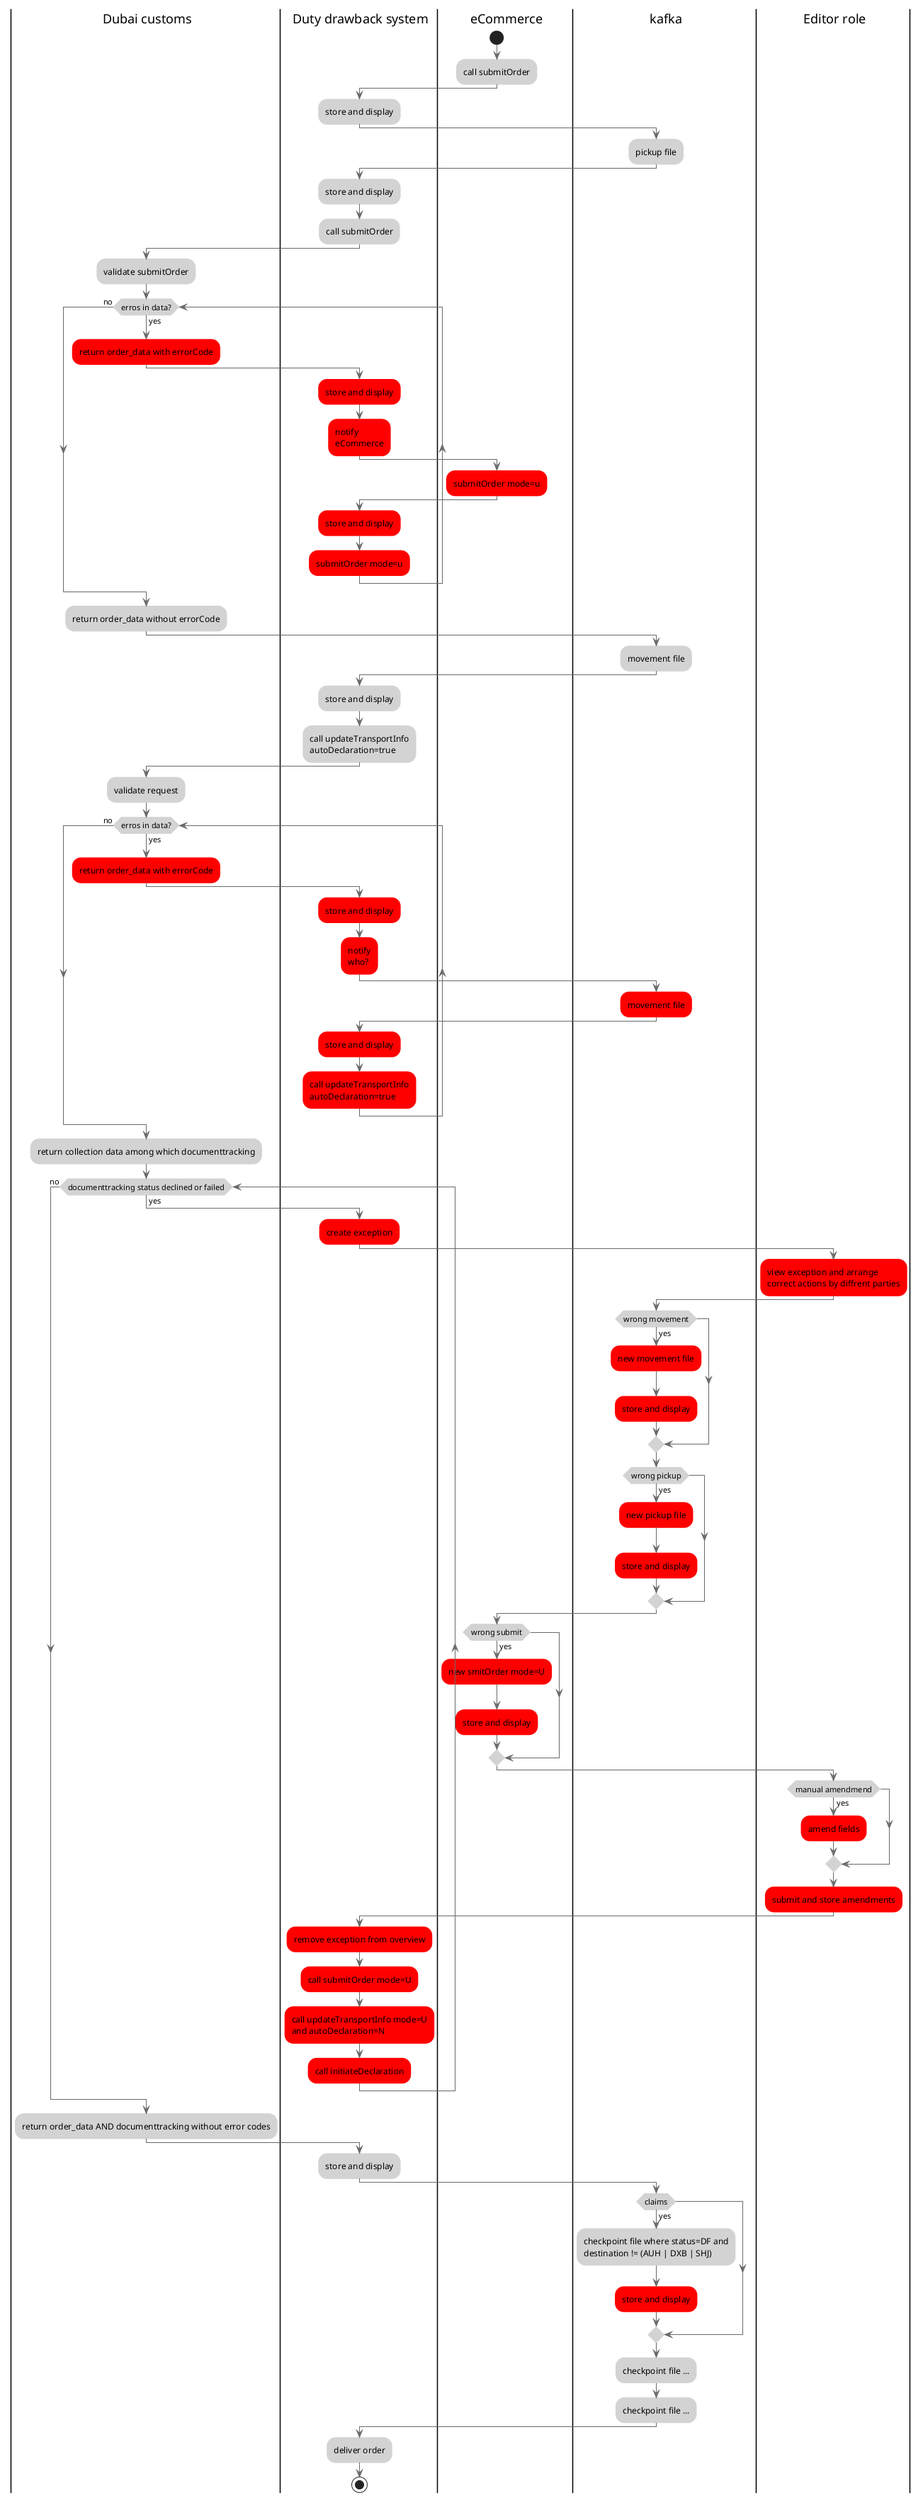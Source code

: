 @startuml  high over flow
skinparam BackgroundColor white
skinparam shadowing false
skinparam ArrowColor #696969
skinparam NoteBorderColor transparent

skinparam ActivityBorderColor transparent
skinparam ActivityBackgroundColor #D3D3D3

skinparam ActivityDiamondBorderColor transparent
skinparam ActivityDiamondBackgroundColor #D3D3D3


|dc| Dubai customs
|dd| Duty drawback system
|ec| eCommerce
|k| kafka
|e| Editor role

|ec|
start
:call submitOrder;
|dd|
:store and display;
|k|
    :pickup file;
|dd|
:store and display;
:call submitOrder;
|dc|
:validate submitOrder;
while (erros in data?) is (yes)
    #red:return order_data with errorCode;
|dd|
    #red:store and display;
    #red:notify 
    eCommerce;
|ec|
    #red:submitOrder mode=u;
|dd|
    #red:store and display;
    #red:submitOrder mode=u;
endwhile (no) 
|dc|
:return order_data without errorCode;
|k|
:movement file;
|dd|
:store and display;
:call updateTransportInfo
autoDeclaration=true;
|dc|
:validate request;
while (erros in data?) is (yes)
    #red:return order_data with errorCode;
|dd|
    #red:store and display;
    #red:notify 
    who?;
|k|
    #red:movement file;
|dd|
    #red:store and display;
    #red:call updateTransportInfo
autoDeclaration=true;
endwhile (no) 
|dc|
:return collection data among which documenttracking;
while (documenttracking status declined or failed) is (yes)
|dd|
    #red:create exception;
|e|
    #red:view exception and arrange 
    correct actions by diffrent parties;
|k|
    if (wrong movement) then (yes)
        #red:new movement file;
        #red:store and display;
    endif
    if (wrong pickup) then (yes)
        #red:new pickup file;
        #red:store and display;
    endif
|ec|
    if (wrong submit) then (yes)
        #red:new smitOrder mode=U;
        #red:store and display;
    endif
|e|
    if (manual amendmend) then (yes)
        #red:amend fields;
    endif
    #red:submit and store amendments;
|dd|
    #red:remove exception from overview;
    #red:call submitOrder mode=U;
    #red:call updateTransportInfo mode=U 
    and autoDeclaration=N;
    #red:call initiateDeclaration;
endwhile (no) 
|dc|
:return order_data AND documenttracking without error codes;
|dd|
:store and display;
|k|
if (claims) then (yes)
    :checkpoint file where status=DF and 
    destination != (AUH | DXB | SHJ);
    #red:store and display;
endif
:checkpoint file ...;
|k|
:checkpoint file ...;

|dd|
:deliver order;

stop
@enduml
